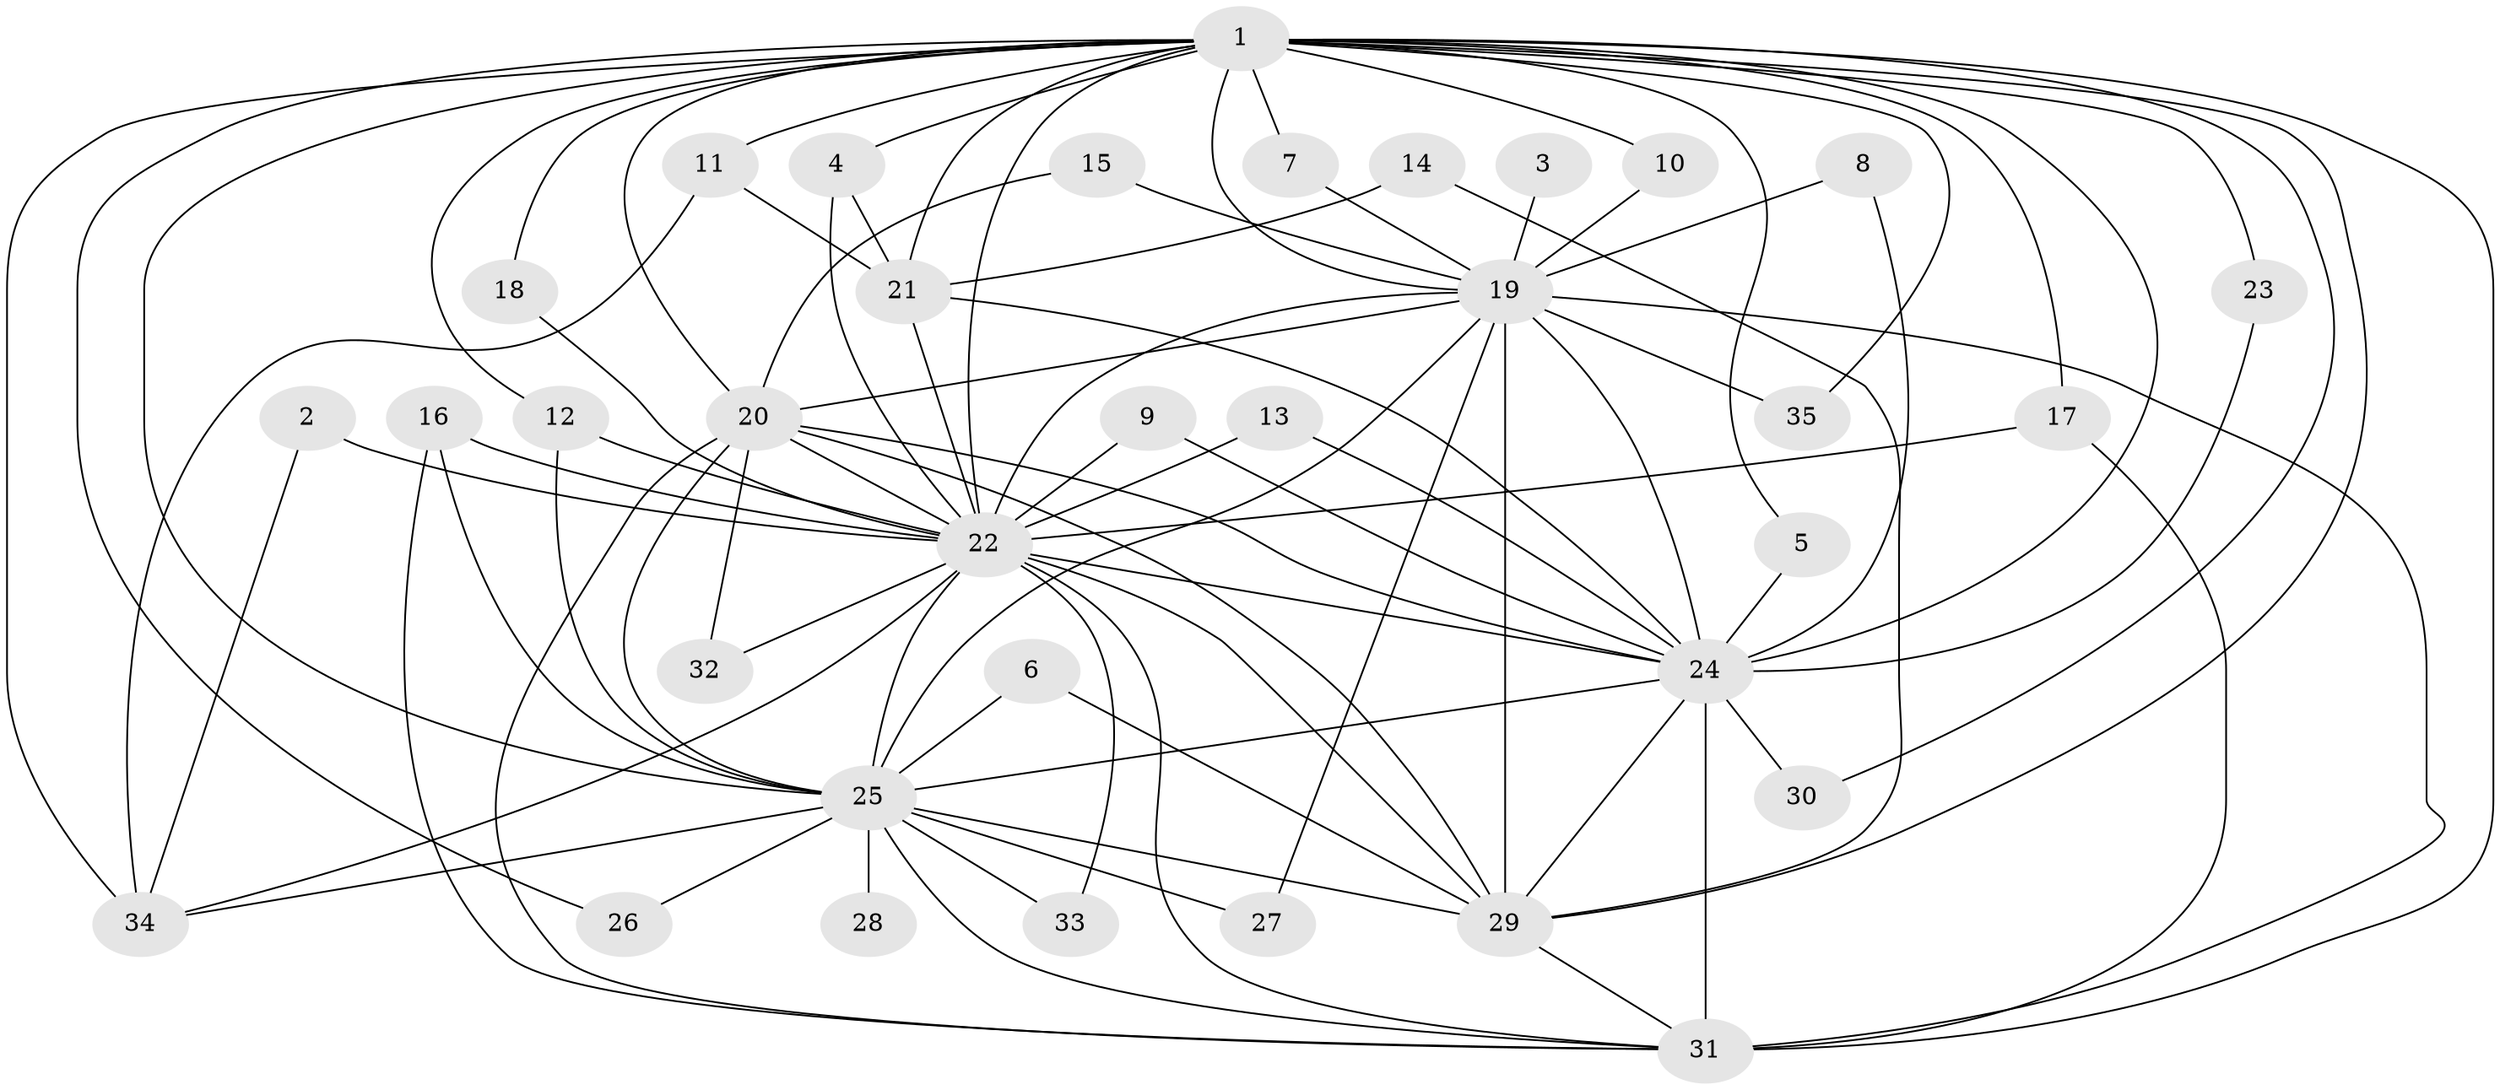 // original degree distribution, {26: 0.015151515151515152, 16: 0.015151515151515152, 18: 0.030303030303030304, 22: 0.030303030303030304, 15: 0.015151515151515152, 11: 0.015151515151515152, 12: 0.030303030303030304, 3: 0.18181818181818182, 4: 0.045454545454545456, 5: 0.06060606060606061, 2: 0.5606060606060606}
// Generated by graph-tools (version 1.1) at 2025/25/03/09/25 03:25:40]
// undirected, 35 vertices, 87 edges
graph export_dot {
graph [start="1"]
  node [color=gray90,style=filled];
  1;
  2;
  3;
  4;
  5;
  6;
  7;
  8;
  9;
  10;
  11;
  12;
  13;
  14;
  15;
  16;
  17;
  18;
  19;
  20;
  21;
  22;
  23;
  24;
  25;
  26;
  27;
  28;
  29;
  30;
  31;
  32;
  33;
  34;
  35;
  1 -- 4 [weight=2.0];
  1 -- 5 [weight=1.0];
  1 -- 7 [weight=1.0];
  1 -- 10 [weight=1.0];
  1 -- 11 [weight=1.0];
  1 -- 12 [weight=1.0];
  1 -- 17 [weight=2.0];
  1 -- 18 [weight=1.0];
  1 -- 19 [weight=2.0];
  1 -- 20 [weight=2.0];
  1 -- 21 [weight=2.0];
  1 -- 22 [weight=3.0];
  1 -- 23 [weight=1.0];
  1 -- 24 [weight=2.0];
  1 -- 25 [weight=4.0];
  1 -- 26 [weight=1.0];
  1 -- 29 [weight=3.0];
  1 -- 30 [weight=1.0];
  1 -- 31 [weight=7.0];
  1 -- 34 [weight=1.0];
  1 -- 35 [weight=1.0];
  2 -- 22 [weight=1.0];
  2 -- 34 [weight=1.0];
  3 -- 19 [weight=1.0];
  4 -- 21 [weight=1.0];
  4 -- 22 [weight=1.0];
  5 -- 24 [weight=1.0];
  6 -- 25 [weight=1.0];
  6 -- 29 [weight=1.0];
  7 -- 19 [weight=1.0];
  8 -- 19 [weight=1.0];
  8 -- 24 [weight=1.0];
  9 -- 22 [weight=1.0];
  9 -- 24 [weight=1.0];
  10 -- 19 [weight=1.0];
  11 -- 21 [weight=1.0];
  11 -- 34 [weight=1.0];
  12 -- 22 [weight=1.0];
  12 -- 25 [weight=1.0];
  13 -- 22 [weight=1.0];
  13 -- 24 [weight=1.0];
  14 -- 21 [weight=1.0];
  14 -- 29 [weight=1.0];
  15 -- 19 [weight=1.0];
  15 -- 20 [weight=1.0];
  16 -- 22 [weight=1.0];
  16 -- 25 [weight=1.0];
  16 -- 31 [weight=1.0];
  17 -- 22 [weight=3.0];
  17 -- 31 [weight=1.0];
  18 -- 22 [weight=1.0];
  19 -- 20 [weight=2.0];
  19 -- 22 [weight=1.0];
  19 -- 24 [weight=2.0];
  19 -- 25 [weight=1.0];
  19 -- 27 [weight=1.0];
  19 -- 29 [weight=2.0];
  19 -- 31 [weight=2.0];
  19 -- 35 [weight=1.0];
  20 -- 22 [weight=1.0];
  20 -- 24 [weight=1.0];
  20 -- 25 [weight=1.0];
  20 -- 29 [weight=2.0];
  20 -- 31 [weight=2.0];
  20 -- 32 [weight=1.0];
  21 -- 22 [weight=1.0];
  21 -- 24 [weight=1.0];
  22 -- 24 [weight=1.0];
  22 -- 25 [weight=2.0];
  22 -- 29 [weight=2.0];
  22 -- 31 [weight=2.0];
  22 -- 32 [weight=1.0];
  22 -- 33 [weight=1.0];
  22 -- 34 [weight=1.0];
  23 -- 24 [weight=1.0];
  24 -- 25 [weight=1.0];
  24 -- 29 [weight=2.0];
  24 -- 30 [weight=2.0];
  24 -- 31 [weight=2.0];
  25 -- 26 [weight=1.0];
  25 -- 27 [weight=1.0];
  25 -- 28 [weight=1.0];
  25 -- 29 [weight=2.0];
  25 -- 31 [weight=2.0];
  25 -- 33 [weight=1.0];
  25 -- 34 [weight=1.0];
  29 -- 31 [weight=2.0];
}
